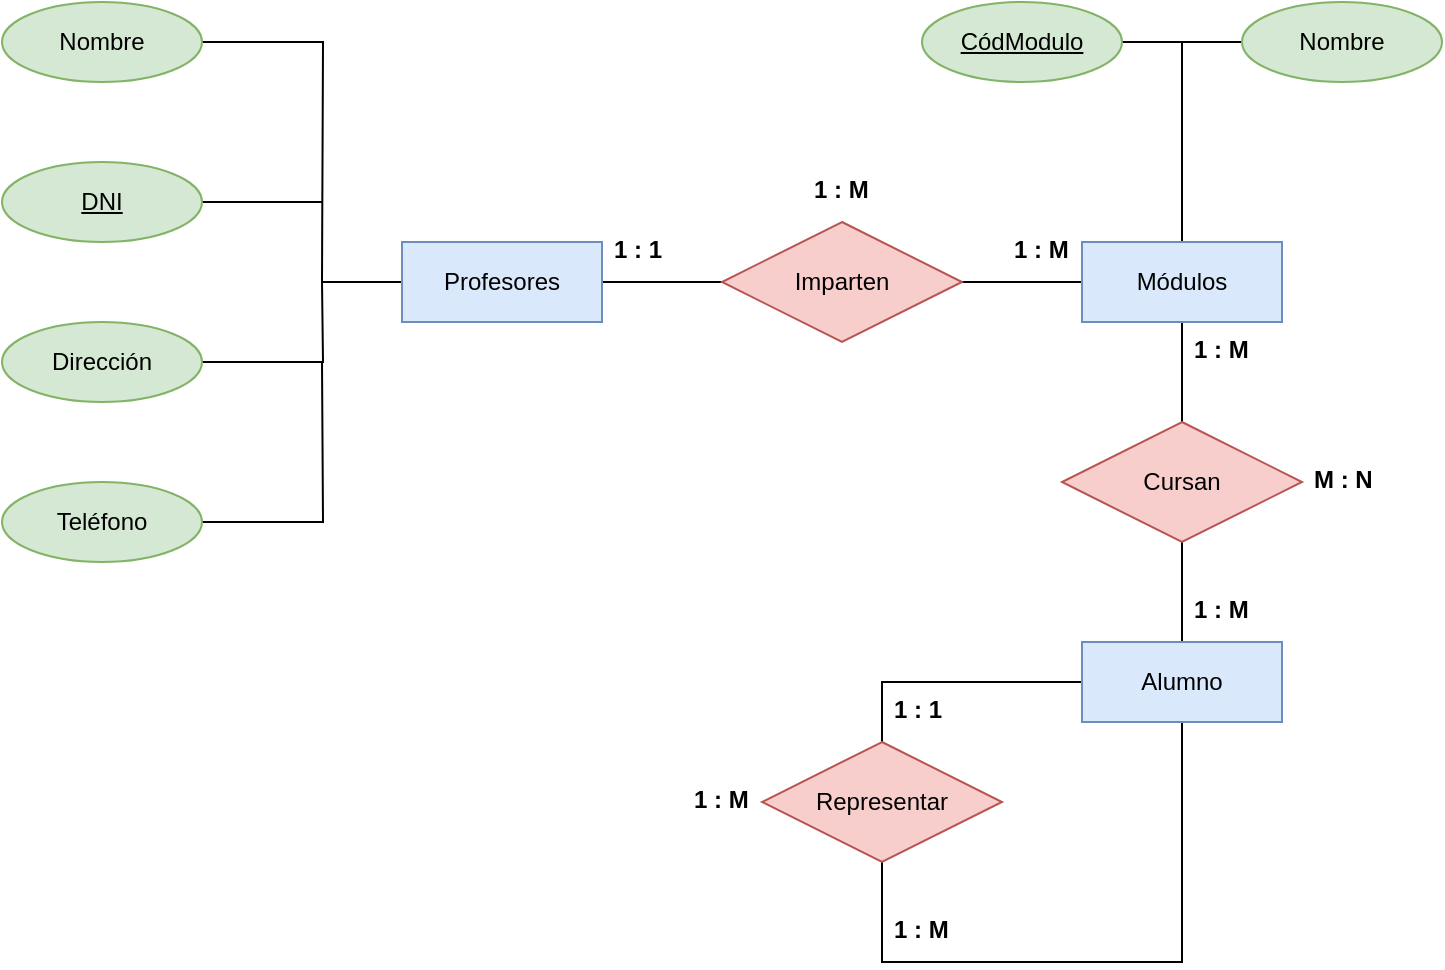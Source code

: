 <mxfile version="24.2.3" type="github">
  <diagram name="Página-1" id="LMSKRBbD5N2WzV1diyaN">
    <mxGraphModel dx="684" dy="433" grid="1" gridSize="10" guides="1" tooltips="1" connect="1" arrows="1" fold="1" page="1" pageScale="1" pageWidth="827" pageHeight="1169" math="0" shadow="0">
      <root>
        <mxCell id="0" />
        <mxCell id="1" parent="0" />
        <mxCell id="s5rvuWr1MdaTl6aPtToj-5" value="" style="edgeStyle=orthogonalEdgeStyle;rounded=0;orthogonalLoop=1;jettySize=auto;html=1;endArrow=none;endFill=0;" edge="1" parent="1" source="s5rvuWr1MdaTl6aPtToj-1" target="s5rvuWr1MdaTl6aPtToj-4">
          <mxGeometry relative="1" as="geometry" />
        </mxCell>
        <mxCell id="s5rvuWr1MdaTl6aPtToj-41" style="edgeStyle=orthogonalEdgeStyle;rounded=0;orthogonalLoop=1;jettySize=auto;html=1;endArrow=none;endFill=0;" edge="1" parent="1" source="s5rvuWr1MdaTl6aPtToj-1">
          <mxGeometry relative="1" as="geometry">
            <mxPoint x="160" y="340" as="targetPoint" />
          </mxGeometry>
        </mxCell>
        <mxCell id="s5rvuWr1MdaTl6aPtToj-1" value="Profesores" style="whiteSpace=wrap;html=1;align=center;fillColor=#dae8fc;strokeColor=#6c8ebf;" vertex="1" parent="1">
          <mxGeometry x="200" y="320" width="100" height="40" as="geometry" />
        </mxCell>
        <mxCell id="s5rvuWr1MdaTl6aPtToj-6" value="" style="edgeStyle=orthogonalEdgeStyle;rounded=0;orthogonalLoop=1;jettySize=auto;html=1;endArrow=none;endFill=0;" edge="1" parent="1" source="s5rvuWr1MdaTl6aPtToj-2" target="s5rvuWr1MdaTl6aPtToj-4">
          <mxGeometry relative="1" as="geometry" />
        </mxCell>
        <mxCell id="s5rvuWr1MdaTl6aPtToj-37" style="edgeStyle=orthogonalEdgeStyle;rounded=0;orthogonalLoop=1;jettySize=auto;html=1;endArrow=none;endFill=0;" edge="1" parent="1" source="s5rvuWr1MdaTl6aPtToj-2">
          <mxGeometry relative="1" as="geometry">
            <mxPoint x="590" y="220" as="targetPoint" />
          </mxGeometry>
        </mxCell>
        <mxCell id="s5rvuWr1MdaTl6aPtToj-43" style="edgeStyle=orthogonalEdgeStyle;rounded=0;orthogonalLoop=1;jettySize=auto;html=1;entryX=0.5;entryY=0;entryDx=0;entryDy=0;endArrow=none;endFill=0;" edge="1" parent="1" source="s5rvuWr1MdaTl6aPtToj-2" target="s5rvuWr1MdaTl6aPtToj-7">
          <mxGeometry relative="1" as="geometry" />
        </mxCell>
        <mxCell id="s5rvuWr1MdaTl6aPtToj-2" value="Módulos" style="whiteSpace=wrap;html=1;align=center;fillColor=#dae8fc;strokeColor=#6c8ebf;" vertex="1" parent="1">
          <mxGeometry x="540" y="320" width="100" height="40" as="geometry" />
        </mxCell>
        <mxCell id="s5rvuWr1MdaTl6aPtToj-9" value="" style="edgeStyle=orthogonalEdgeStyle;rounded=0;orthogonalLoop=1;jettySize=auto;html=1;endArrow=none;endFill=0;" edge="1" parent="1" source="s5rvuWr1MdaTl6aPtToj-3" target="s5rvuWr1MdaTl6aPtToj-7">
          <mxGeometry relative="1" as="geometry" />
        </mxCell>
        <mxCell id="s5rvuWr1MdaTl6aPtToj-27" style="edgeStyle=orthogonalEdgeStyle;rounded=0;orthogonalLoop=1;jettySize=auto;html=1;endArrow=none;endFill=0;" edge="1" parent="1" source="s5rvuWr1MdaTl6aPtToj-3" target="s5rvuWr1MdaTl6aPtToj-26">
          <mxGeometry relative="1" as="geometry" />
        </mxCell>
        <mxCell id="s5rvuWr1MdaTl6aPtToj-28" style="edgeStyle=orthogonalEdgeStyle;rounded=0;orthogonalLoop=1;jettySize=auto;html=1;entryX=0.5;entryY=1;entryDx=0;entryDy=0;exitX=0.5;exitY=1;exitDx=0;exitDy=0;endArrow=none;endFill=0;" edge="1" parent="1" source="s5rvuWr1MdaTl6aPtToj-3" target="s5rvuWr1MdaTl6aPtToj-26">
          <mxGeometry relative="1" as="geometry">
            <Array as="points">
              <mxPoint x="590" y="680" />
              <mxPoint x="440" y="680" />
            </Array>
          </mxGeometry>
        </mxCell>
        <mxCell id="s5rvuWr1MdaTl6aPtToj-3" value="Alumno" style="whiteSpace=wrap;html=1;align=center;fillColor=#dae8fc;strokeColor=#6c8ebf;" vertex="1" parent="1">
          <mxGeometry x="540" y="520" width="100" height="40" as="geometry" />
        </mxCell>
        <mxCell id="s5rvuWr1MdaTl6aPtToj-4" value="Imparten" style="shape=rhombus;perimeter=rhombusPerimeter;whiteSpace=wrap;html=1;align=center;fillColor=#f8cecc;strokeColor=#b85450;" vertex="1" parent="1">
          <mxGeometry x="360" y="310" width="120" height="60" as="geometry" />
        </mxCell>
        <mxCell id="s5rvuWr1MdaTl6aPtToj-7" value="Cursan" style="shape=rhombus;perimeter=rhombusPerimeter;whiteSpace=wrap;html=1;align=center;fillColor=#f8cecc;strokeColor=#b85450;" vertex="1" parent="1">
          <mxGeometry x="530" y="410" width="120" height="60" as="geometry" />
        </mxCell>
        <mxCell id="s5rvuWr1MdaTl6aPtToj-15" style="edgeStyle=orthogonalEdgeStyle;rounded=0;orthogonalLoop=1;jettySize=auto;html=1;entryX=0;entryY=0.5;entryDx=0;entryDy=0;exitX=0;exitY=0.5;exitDx=0;exitDy=0;endArrow=none;endFill=0;" edge="1" parent="1" source="s5rvuWr1MdaTl6aPtToj-11">
          <mxGeometry relative="1" as="geometry">
            <mxPoint x="720" y="380" as="targetPoint" />
          </mxGeometry>
        </mxCell>
        <mxCell id="s5rvuWr1MdaTl6aPtToj-14" style="edgeStyle=orthogonalEdgeStyle;rounded=0;orthogonalLoop=1;jettySize=auto;html=1;entryX=0.5;entryY=0;entryDx=0;entryDy=0;exitX=0.5;exitY=0;exitDx=0;exitDy=0;endArrow=none;endFill=0;" edge="1" parent="1" source="s5rvuWr1MdaTl6aPtToj-13">
          <mxGeometry relative="1" as="geometry">
            <mxPoint x="660" y="440" as="targetPoint" />
          </mxGeometry>
        </mxCell>
        <mxCell id="s5rvuWr1MdaTl6aPtToj-36" value="" style="edgeStyle=orthogonalEdgeStyle;rounded=0;orthogonalLoop=1;jettySize=auto;html=1;endArrow=none;endFill=0;" edge="1" parent="1" source="s5rvuWr1MdaTl6aPtToj-22" target="s5rvuWr1MdaTl6aPtToj-23">
          <mxGeometry relative="1" as="geometry" />
        </mxCell>
        <mxCell id="s5rvuWr1MdaTl6aPtToj-22" value="CódModulo" style="ellipse;whiteSpace=wrap;html=1;align=center;fontStyle=4;fillColor=#d5e8d4;strokeColor=#82b366;" vertex="1" parent="1">
          <mxGeometry x="460" y="200" width="100" height="40" as="geometry" />
        </mxCell>
        <mxCell id="s5rvuWr1MdaTl6aPtToj-23" value="Nombre" style="ellipse;whiteSpace=wrap;html=1;align=center;fillColor=#d5e8d4;strokeColor=#82b366;" vertex="1" parent="1">
          <mxGeometry x="620" y="200" width="100" height="40" as="geometry" />
        </mxCell>
        <mxCell id="s5rvuWr1MdaTl6aPtToj-26" value="Representar" style="shape=rhombus;perimeter=rhombusPerimeter;whiteSpace=wrap;html=1;align=center;fillColor=#f8cecc;strokeColor=#b85450;" vertex="1" parent="1">
          <mxGeometry x="380" y="570" width="120" height="60" as="geometry" />
        </mxCell>
        <mxCell id="s5rvuWr1MdaTl6aPtToj-29" value="1 : M" style="text;strokeColor=none;fillColor=none;spacingLeft=4;spacingRight=4;overflow=hidden;rotatable=0;points=[[0,0.5],[1,0.5]];portConstraint=eastwest;fontSize=12;whiteSpace=wrap;html=1;fontStyle=1" vertex="1" parent="1">
          <mxGeometry x="400" y="280" width="40" height="30" as="geometry" />
        </mxCell>
        <mxCell id="s5rvuWr1MdaTl6aPtToj-30" value="1 : M" style="text;strokeColor=none;fillColor=none;spacingLeft=4;spacingRight=4;overflow=hidden;rotatable=0;points=[[0,0.5],[1,0.5]];portConstraint=eastwest;fontSize=12;whiteSpace=wrap;html=1;fontStyle=1" vertex="1" parent="1">
          <mxGeometry x="500" y="310" width="40" height="30" as="geometry" />
        </mxCell>
        <mxCell id="s5rvuWr1MdaTl6aPtToj-31" value="1 : 1" style="text;strokeColor=none;fillColor=none;spacingLeft=4;spacingRight=4;overflow=hidden;rotatable=0;points=[[0,0.5],[1,0.5]];portConstraint=eastwest;fontSize=12;whiteSpace=wrap;html=1;fontStyle=1" vertex="1" parent="1">
          <mxGeometry x="300" y="310" width="40" height="30" as="geometry" />
        </mxCell>
        <mxCell id="s5rvuWr1MdaTl6aPtToj-39" style="edgeStyle=orthogonalEdgeStyle;rounded=0;orthogonalLoop=1;jettySize=auto;html=1;endArrow=none;endFill=0;" edge="1" parent="1" source="s5rvuWr1MdaTl6aPtToj-32">
          <mxGeometry relative="1" as="geometry">
            <mxPoint x="160" y="300" as="targetPoint" />
          </mxGeometry>
        </mxCell>
        <mxCell id="s5rvuWr1MdaTl6aPtToj-32" value="DNI" style="ellipse;whiteSpace=wrap;html=1;align=center;fontStyle=4;fillColor=#d5e8d4;strokeColor=#82b366;" vertex="1" parent="1">
          <mxGeometry y="280" width="100" height="40" as="geometry" />
        </mxCell>
        <mxCell id="s5rvuWr1MdaTl6aPtToj-38" style="edgeStyle=orthogonalEdgeStyle;rounded=0;orthogonalLoop=1;jettySize=auto;html=1;endArrow=none;endFill=0;" edge="1" parent="1" source="s5rvuWr1MdaTl6aPtToj-33">
          <mxGeometry relative="1" as="geometry">
            <mxPoint x="160" y="340" as="targetPoint" />
          </mxGeometry>
        </mxCell>
        <mxCell id="s5rvuWr1MdaTl6aPtToj-33" value="Nombre" style="ellipse;whiteSpace=wrap;html=1;align=center;fillColor=#d5e8d4;strokeColor=#82b366;" vertex="1" parent="1">
          <mxGeometry y="200" width="100" height="40" as="geometry" />
        </mxCell>
        <mxCell id="s5rvuWr1MdaTl6aPtToj-42" style="edgeStyle=orthogonalEdgeStyle;rounded=0;orthogonalLoop=1;jettySize=auto;html=1;endArrow=none;endFill=0;" edge="1" parent="1" source="s5rvuWr1MdaTl6aPtToj-34">
          <mxGeometry relative="1" as="geometry">
            <mxPoint x="160" y="380" as="targetPoint" />
          </mxGeometry>
        </mxCell>
        <mxCell id="s5rvuWr1MdaTl6aPtToj-34" value="Teléfono" style="ellipse;whiteSpace=wrap;html=1;align=center;fillColor=#d5e8d4;strokeColor=#82b366;" vertex="1" parent="1">
          <mxGeometry y="440" width="100" height="40" as="geometry" />
        </mxCell>
        <mxCell id="s5rvuWr1MdaTl6aPtToj-40" style="edgeStyle=orthogonalEdgeStyle;rounded=0;orthogonalLoop=1;jettySize=auto;html=1;endArrow=none;endFill=0;" edge="1" parent="1" source="s5rvuWr1MdaTl6aPtToj-35">
          <mxGeometry relative="1" as="geometry">
            <mxPoint x="160" y="340" as="targetPoint" />
          </mxGeometry>
        </mxCell>
        <mxCell id="s5rvuWr1MdaTl6aPtToj-35" value="Dirección" style="ellipse;whiteSpace=wrap;html=1;align=center;fillColor=#d5e8d4;strokeColor=#82b366;" vertex="1" parent="1">
          <mxGeometry y="360" width="100" height="40" as="geometry" />
        </mxCell>
        <mxCell id="s5rvuWr1MdaTl6aPtToj-44" value="M : N" style="text;strokeColor=none;fillColor=none;spacingLeft=4;spacingRight=4;overflow=hidden;rotatable=0;points=[[0,0.5],[1,0.5]];portConstraint=eastwest;fontSize=12;whiteSpace=wrap;html=1;fontStyle=1" vertex="1" parent="1">
          <mxGeometry x="650" y="425" width="40" height="30" as="geometry" />
        </mxCell>
        <mxCell id="s5rvuWr1MdaTl6aPtToj-45" value="1 : M" style="text;strokeColor=none;fillColor=none;spacingLeft=4;spacingRight=4;overflow=hidden;rotatable=0;points=[[0,0.5],[1,0.5]];portConstraint=eastwest;fontSize=12;whiteSpace=wrap;html=1;fontStyle=1" vertex="1" parent="1">
          <mxGeometry x="590" y="360" width="40" height="30" as="geometry" />
        </mxCell>
        <mxCell id="s5rvuWr1MdaTl6aPtToj-46" value="1 : M" style="text;strokeColor=none;fillColor=none;spacingLeft=4;spacingRight=4;overflow=hidden;rotatable=0;points=[[0,0.5],[1,0.5]];portConstraint=eastwest;fontSize=12;whiteSpace=wrap;html=1;fontStyle=1" vertex="1" parent="1">
          <mxGeometry x="590" y="490" width="40" height="30" as="geometry" />
        </mxCell>
        <mxCell id="s5rvuWr1MdaTl6aPtToj-47" value="1 : M" style="text;strokeColor=none;fillColor=none;spacingLeft=4;spacingRight=4;overflow=hidden;rotatable=0;points=[[0,0.5],[1,0.5]];portConstraint=eastwest;fontSize=12;whiteSpace=wrap;html=1;fontStyle=1" vertex="1" parent="1">
          <mxGeometry x="340" y="585" width="40" height="30" as="geometry" />
        </mxCell>
        <mxCell id="s5rvuWr1MdaTl6aPtToj-48" value="1 : 1" style="text;strokeColor=none;fillColor=none;spacingLeft=4;spacingRight=4;overflow=hidden;rotatable=0;points=[[0,0.5],[1,0.5]];portConstraint=eastwest;fontSize=12;whiteSpace=wrap;html=1;fontStyle=1" vertex="1" parent="1">
          <mxGeometry x="440" y="540" width="40" height="30" as="geometry" />
        </mxCell>
        <mxCell id="s5rvuWr1MdaTl6aPtToj-49" value="1 : M" style="text;strokeColor=none;fillColor=none;spacingLeft=4;spacingRight=4;overflow=hidden;rotatable=0;points=[[0,0.5],[1,0.5]];portConstraint=eastwest;fontSize=12;whiteSpace=wrap;html=1;fontStyle=1" vertex="1" parent="1">
          <mxGeometry x="440" y="650" width="40" height="30" as="geometry" />
        </mxCell>
      </root>
    </mxGraphModel>
  </diagram>
</mxfile>
